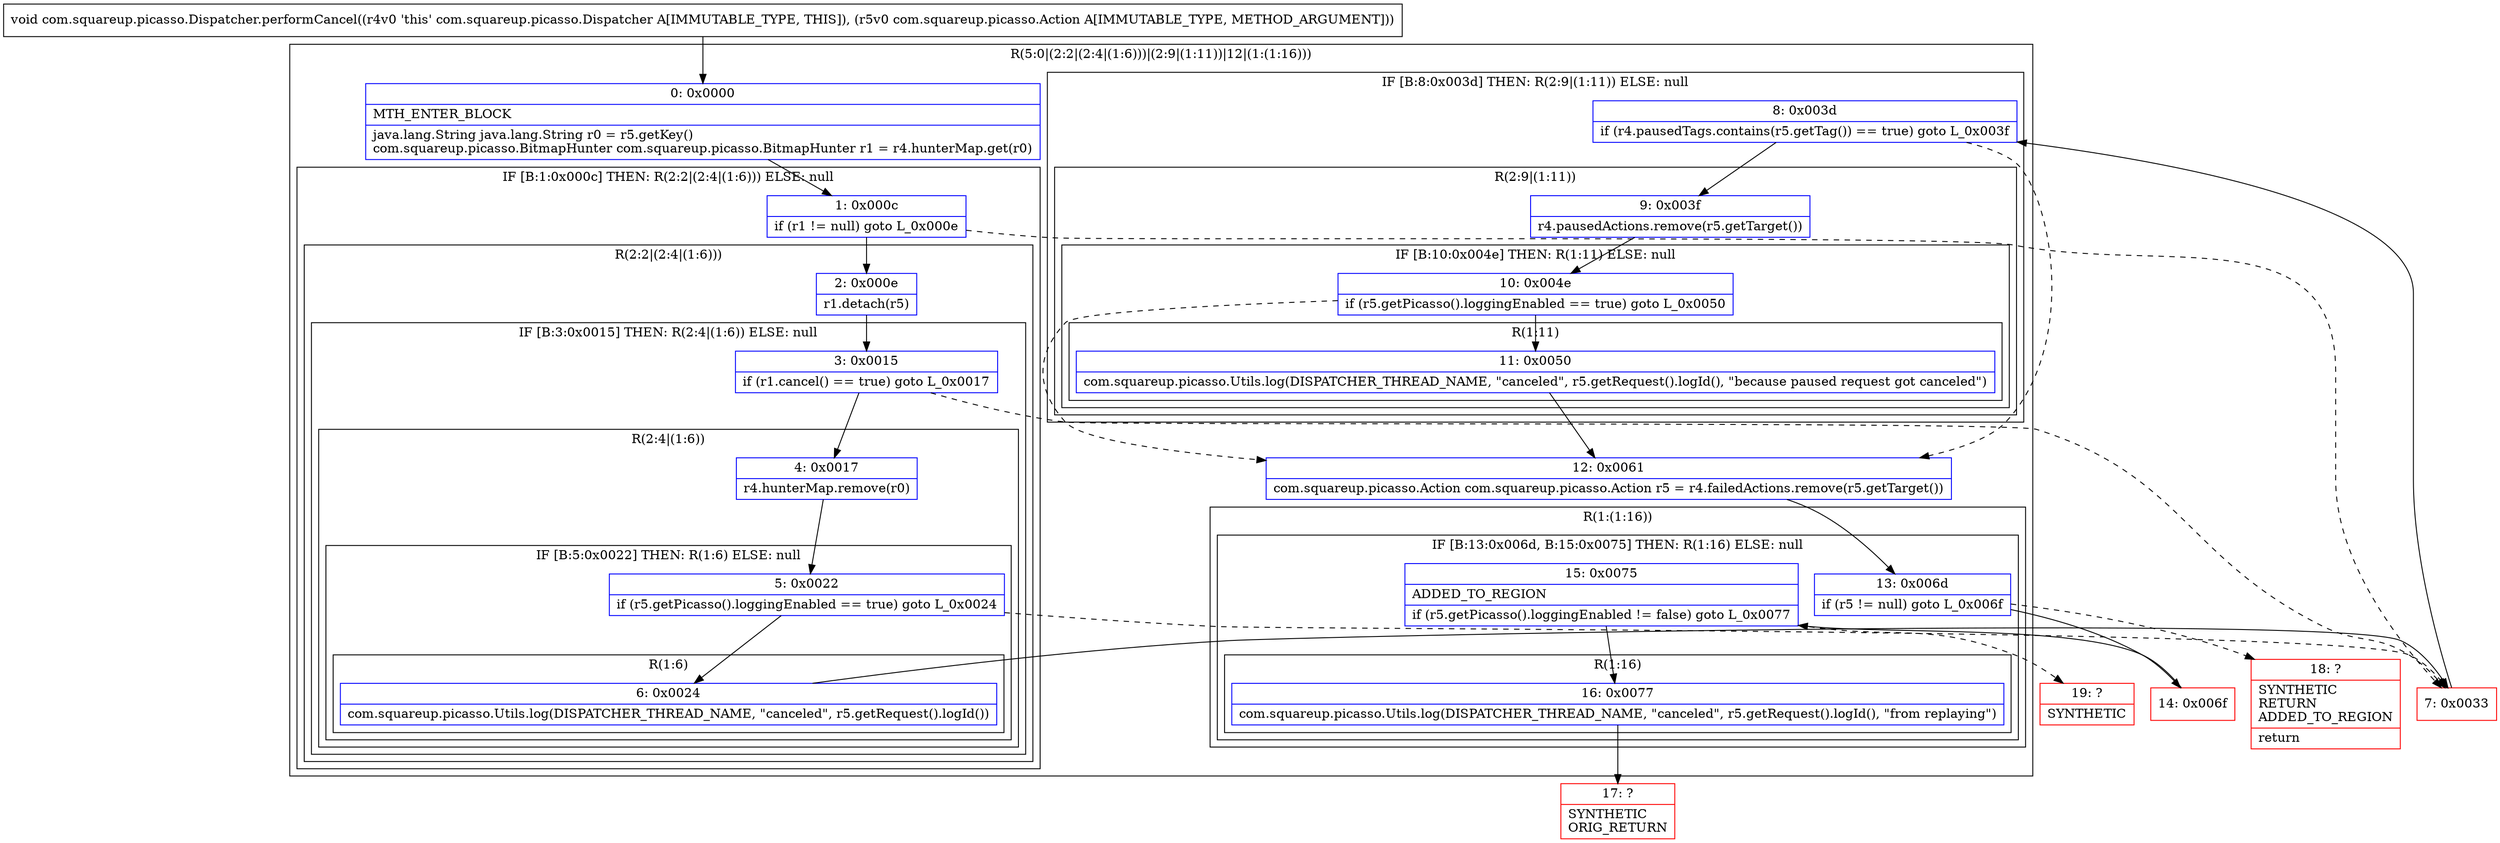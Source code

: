 digraph "CFG forcom.squareup.picasso.Dispatcher.performCancel(Lcom\/squareup\/picasso\/Action;)V" {
subgraph cluster_Region_1015798965 {
label = "R(5:0|(2:2|(2:4|(1:6)))|(2:9|(1:11))|12|(1:(1:16)))";
node [shape=record,color=blue];
Node_0 [shape=record,label="{0\:\ 0x0000|MTH_ENTER_BLOCK\l|java.lang.String java.lang.String r0 = r5.getKey()\lcom.squareup.picasso.BitmapHunter com.squareup.picasso.BitmapHunter r1 = r4.hunterMap.get(r0)\l}"];
subgraph cluster_IfRegion_129224721 {
label = "IF [B:1:0x000c] THEN: R(2:2|(2:4|(1:6))) ELSE: null";
node [shape=record,color=blue];
Node_1 [shape=record,label="{1\:\ 0x000c|if (r1 != null) goto L_0x000e\l}"];
subgraph cluster_Region_1222007091 {
label = "R(2:2|(2:4|(1:6)))";
node [shape=record,color=blue];
Node_2 [shape=record,label="{2\:\ 0x000e|r1.detach(r5)\l}"];
subgraph cluster_IfRegion_710560488 {
label = "IF [B:3:0x0015] THEN: R(2:4|(1:6)) ELSE: null";
node [shape=record,color=blue];
Node_3 [shape=record,label="{3\:\ 0x0015|if (r1.cancel() == true) goto L_0x0017\l}"];
subgraph cluster_Region_1638108085 {
label = "R(2:4|(1:6))";
node [shape=record,color=blue];
Node_4 [shape=record,label="{4\:\ 0x0017|r4.hunterMap.remove(r0)\l}"];
subgraph cluster_IfRegion_71601124 {
label = "IF [B:5:0x0022] THEN: R(1:6) ELSE: null";
node [shape=record,color=blue];
Node_5 [shape=record,label="{5\:\ 0x0022|if (r5.getPicasso().loggingEnabled == true) goto L_0x0024\l}"];
subgraph cluster_Region_1205423066 {
label = "R(1:6)";
node [shape=record,color=blue];
Node_6 [shape=record,label="{6\:\ 0x0024|com.squareup.picasso.Utils.log(DISPATCHER_THREAD_NAME, \"canceled\", r5.getRequest().logId())\l}"];
}
}
}
}
}
}
subgraph cluster_IfRegion_211591134 {
label = "IF [B:8:0x003d] THEN: R(2:9|(1:11)) ELSE: null";
node [shape=record,color=blue];
Node_8 [shape=record,label="{8\:\ 0x003d|if (r4.pausedTags.contains(r5.getTag()) == true) goto L_0x003f\l}"];
subgraph cluster_Region_2106819059 {
label = "R(2:9|(1:11))";
node [shape=record,color=blue];
Node_9 [shape=record,label="{9\:\ 0x003f|r4.pausedActions.remove(r5.getTarget())\l}"];
subgraph cluster_IfRegion_1562918414 {
label = "IF [B:10:0x004e] THEN: R(1:11) ELSE: null";
node [shape=record,color=blue];
Node_10 [shape=record,label="{10\:\ 0x004e|if (r5.getPicasso().loggingEnabled == true) goto L_0x0050\l}"];
subgraph cluster_Region_1352808938 {
label = "R(1:11)";
node [shape=record,color=blue];
Node_11 [shape=record,label="{11\:\ 0x0050|com.squareup.picasso.Utils.log(DISPATCHER_THREAD_NAME, \"canceled\", r5.getRequest().logId(), \"because paused request got canceled\")\l}"];
}
}
}
}
Node_12 [shape=record,label="{12\:\ 0x0061|com.squareup.picasso.Action com.squareup.picasso.Action r5 = r4.failedActions.remove(r5.getTarget())\l}"];
subgraph cluster_Region_942157391 {
label = "R(1:(1:16))";
node [shape=record,color=blue];
subgraph cluster_IfRegion_1473872437 {
label = "IF [B:13:0x006d, B:15:0x0075] THEN: R(1:16) ELSE: null";
node [shape=record,color=blue];
Node_13 [shape=record,label="{13\:\ 0x006d|if (r5 != null) goto L_0x006f\l}"];
Node_15 [shape=record,label="{15\:\ 0x0075|ADDED_TO_REGION\l|if (r5.getPicasso().loggingEnabled != false) goto L_0x0077\l}"];
subgraph cluster_Region_1316221831 {
label = "R(1:16)";
node [shape=record,color=blue];
Node_16 [shape=record,label="{16\:\ 0x0077|com.squareup.picasso.Utils.log(DISPATCHER_THREAD_NAME, \"canceled\", r5.getRequest().logId(), \"from replaying\")\l}"];
}
}
}
}
Node_7 [shape=record,color=red,label="{7\:\ 0x0033}"];
Node_14 [shape=record,color=red,label="{14\:\ 0x006f}"];
Node_17 [shape=record,color=red,label="{17\:\ ?|SYNTHETIC\lORIG_RETURN\l}"];
Node_18 [shape=record,color=red,label="{18\:\ ?|SYNTHETIC\lRETURN\lADDED_TO_REGION\l|return\l}"];
Node_19 [shape=record,color=red,label="{19\:\ ?|SYNTHETIC\l}"];
MethodNode[shape=record,label="{void com.squareup.picasso.Dispatcher.performCancel((r4v0 'this' com.squareup.picasso.Dispatcher A[IMMUTABLE_TYPE, THIS]), (r5v0 com.squareup.picasso.Action A[IMMUTABLE_TYPE, METHOD_ARGUMENT])) }"];
MethodNode -> Node_0;
Node_0 -> Node_1;
Node_1 -> Node_2;
Node_1 -> Node_7[style=dashed];
Node_2 -> Node_3;
Node_3 -> Node_4;
Node_3 -> Node_7[style=dashed];
Node_4 -> Node_5;
Node_5 -> Node_6;
Node_5 -> Node_7[style=dashed];
Node_6 -> Node_7;
Node_8 -> Node_9;
Node_8 -> Node_12[style=dashed];
Node_9 -> Node_10;
Node_10 -> Node_11;
Node_10 -> Node_12[style=dashed];
Node_11 -> Node_12;
Node_12 -> Node_13;
Node_13 -> Node_14;
Node_13 -> Node_18[style=dashed];
Node_15 -> Node_16;
Node_15 -> Node_19[style=dashed];
Node_16 -> Node_17;
Node_7 -> Node_8;
Node_14 -> Node_15;
}

